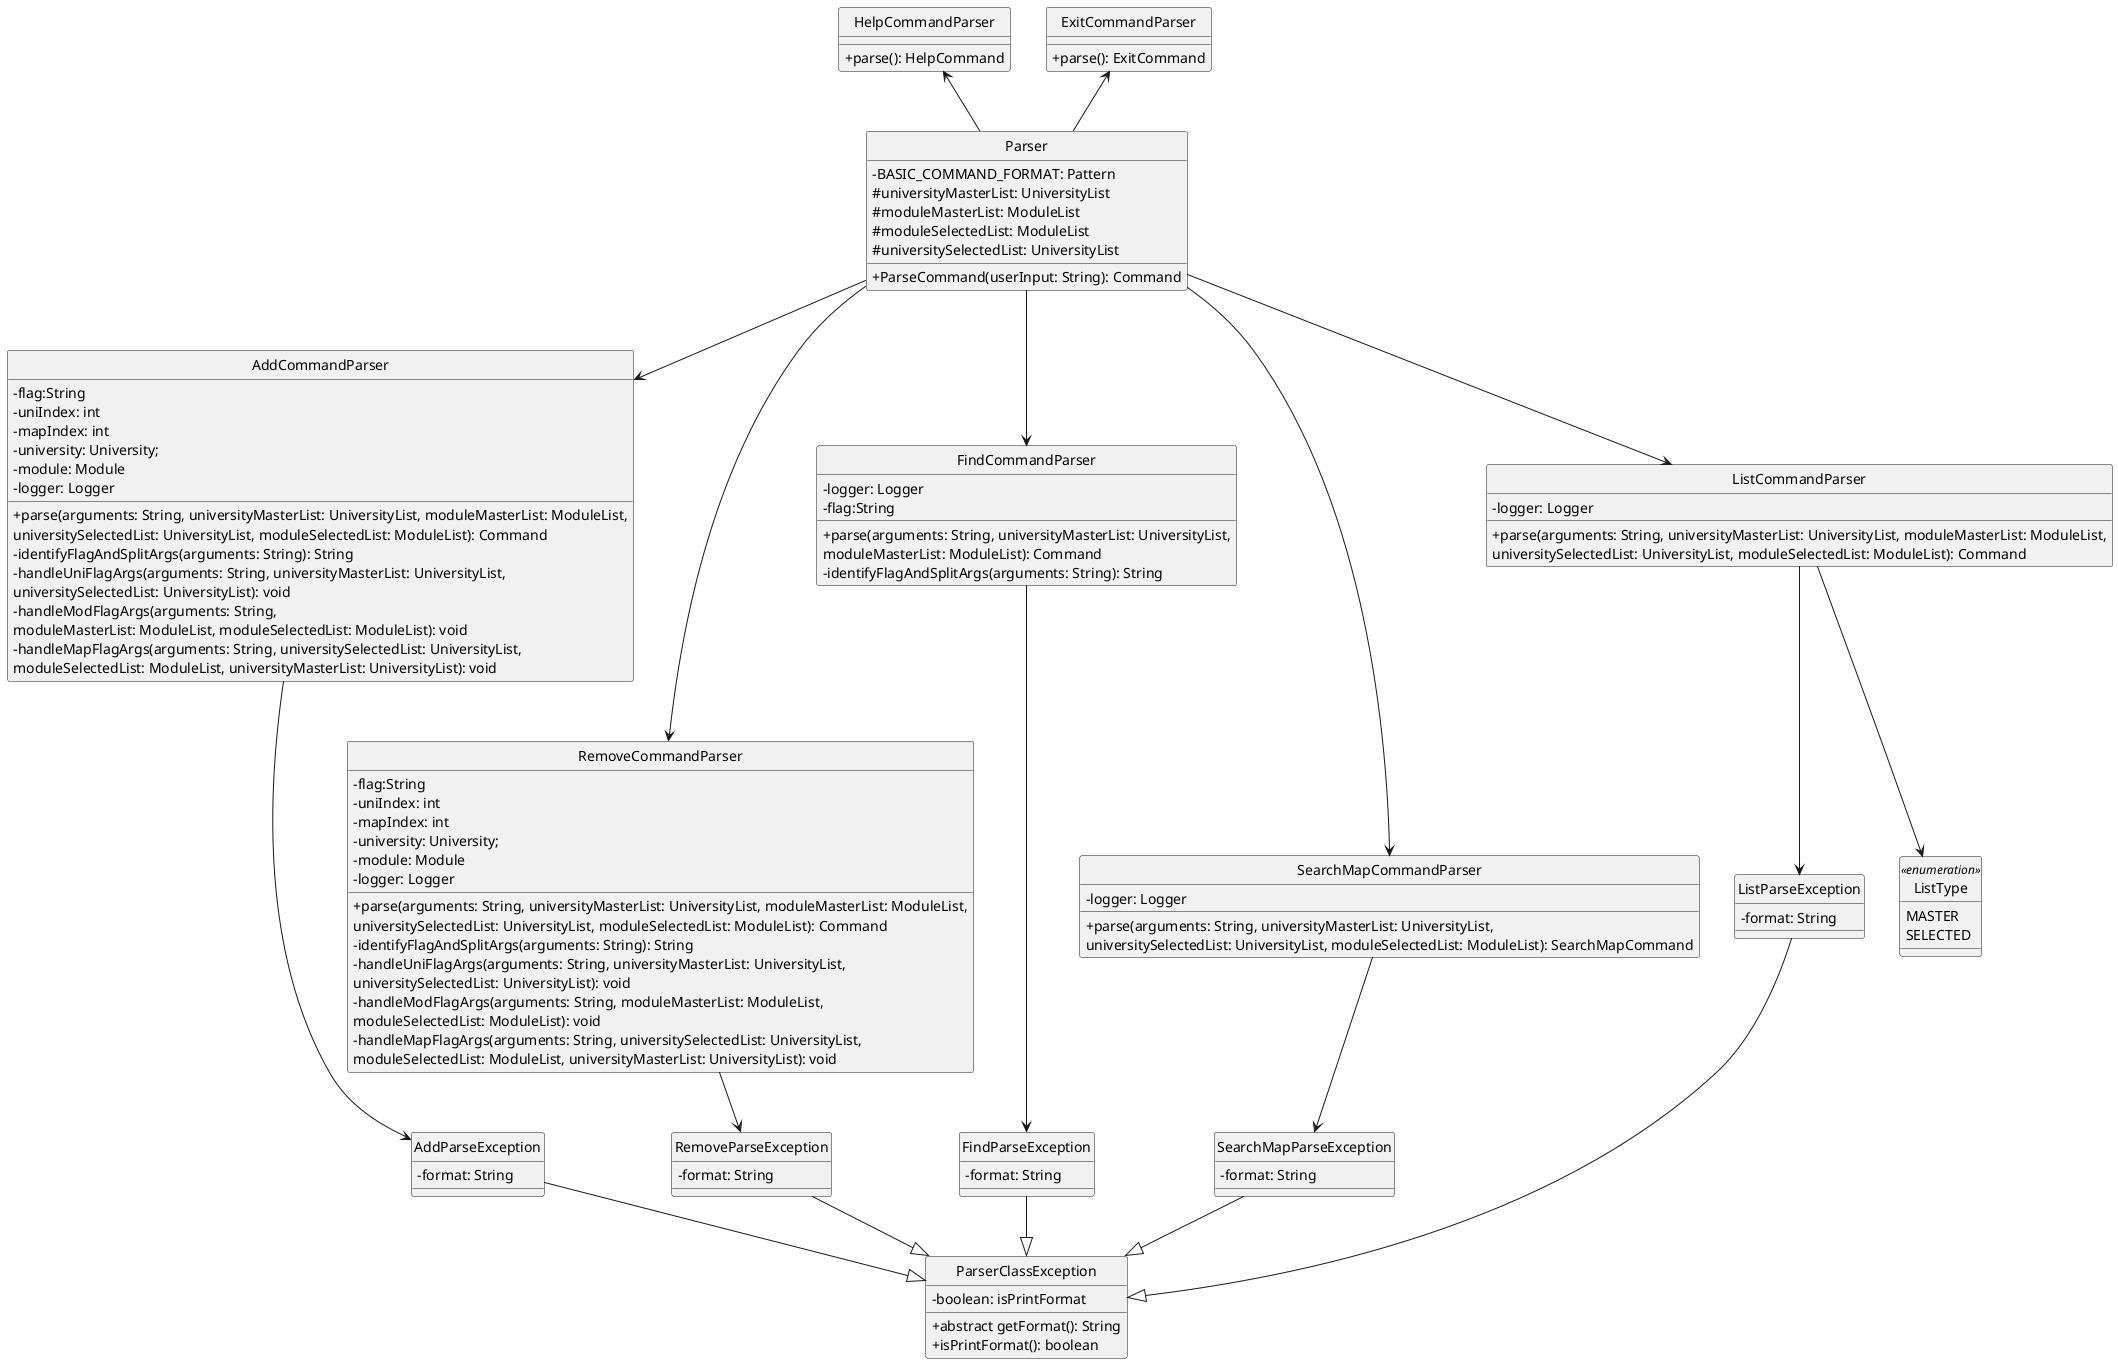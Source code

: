 @startuml
'https://plantuml.com/class-diagram

hide circle
skinparam classAttributeIconSize 0
skinparam groupInheritance 2
skinparam maxWidth 256

HelpCommandParser <-- Parser
ExitCommandParser <-- Parser
Parser --> AddCommandParser
Parser ---> RemoveCommandParser
Parser --> FindCommandParser
Parser ---> SearchMapCommandParser
Parser --> ListCommandParser

AddCommandParser --> AddParseException
RemoveCommandParser --> RemoveParseException
FindCommandParser --> FindParseException
SearchMapCommandParser --> SearchMapParseException
ListCommandParser --> ListParseException

AddParseException --|> ParserClassException
RemoveParseException --|> ParserClassException
FindParseException --|> ParserClassException
SearchMapParseException --|> ParserClassException
ListParseException --|> ParserClassException

ListCommandParser --> ListType

class Parser {
    - BASIC_COMMAND_FORMAT: Pattern
    # universityMasterList: UniversityList
    # moduleMasterList: ModuleList
    # moduleSelectedList: ModuleList
    # universitySelectedList: UniversityList

    + ParseCommand(userInput: String): Command
}



class ExitCommandParser {
    + parse(): ExitCommand
}

class FindCommandParser {
    - logger: Logger
    - flag:String

    + parse(arguments: String, universityMasterList: UniversityList,
      moduleMasterList: ModuleList): Command
    - identifyFlagAndSplitArgs(arguments: String): String
}

class HelpCommandParser {
    + parse(): HelpCommand
}

class ListCommandParser {
    - logger: Logger

    + parse(arguments: String, universityMasterList: UniversityList, moduleMasterList: ModuleList,
      universitySelectedList: UniversityList, moduleSelectedList: ModuleList): Command
}

class RemoveCommandParser {
    - flag:String
    - uniIndex: int
    - mapIndex: int
    - university: University;
    - module: Module
    - logger: Logger

    + parse(arguments: String, universityMasterList: UniversityList, moduleMasterList: ModuleList,
    universitySelectedList: UniversityList, moduleSelectedList: ModuleList): Command
    - identifyFlagAndSplitArgs(arguments: String): String
    - handleUniFlagArgs(arguments: String, universityMasterList: UniversityList,
      universitySelectedList: UniversityList): void
    - handleModFlagArgs(arguments: String, moduleMasterList: ModuleList,
      moduleSelectedList: ModuleList): void
    - handleMapFlagArgs(arguments: String, universitySelectedList: UniversityList,
      moduleSelectedList: ModuleList, universityMasterList: UniversityList): void
}

class AddCommandParser {
    - flag:String
    - uniIndex: int
    - mapIndex: int
    - university: University;
    - module: Module
    - logger: Logger

    + parse(arguments: String, universityMasterList: UniversityList, moduleMasterList: ModuleList,
    universitySelectedList: UniversityList, moduleSelectedList: ModuleList): Command
    - identifyFlagAndSplitArgs(arguments: String): String
    - handleUniFlagArgs(arguments: String, universityMasterList: UniversityList,
    universitySelectedList: UniversityList): void
    - handleModFlagArgs(arguments: String,
      moduleMasterList: ModuleList, moduleSelectedList: ModuleList): void
    - handleMapFlagArgs(arguments: String, universitySelectedList: UniversityList,
      moduleSelectedList: ModuleList, universityMasterList: UniversityList): void
}

class SearchMapCommandParser {
    - logger: Logger

    + parse(arguments: String, universityMasterList: UniversityList,
    universitySelectedList: UniversityList, moduleSelectedList: ModuleList): SearchMapCommand
}

enum ListType <<enumeration>> {
MASTER
SELECTED
}

class ParserClassException {
- boolean: isPrintFormat

+ abstract getFormat(): String
+ isPrintFormat(): boolean
}

class AddParseException {
- format: String
}

class FindParseException {
- format: String
}

class ListParseException {
- format: String
}

class RemoveParseException {
- format: String
}

class SearchMapParseException {
- format: String
}

@enduml